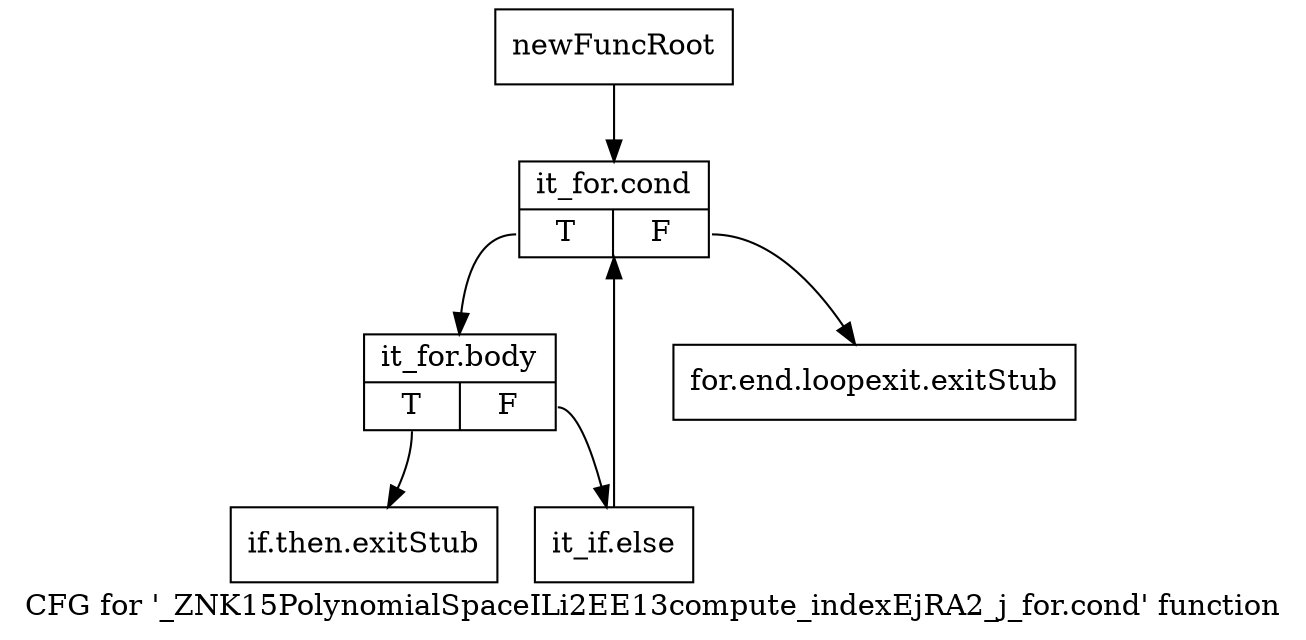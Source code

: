 digraph "CFG for '_ZNK15PolynomialSpaceILi2EE13compute_indexEjRA2_j_for.cond' function" {
	label="CFG for '_ZNK15PolynomialSpaceILi2EE13compute_indexEjRA2_j_for.cond' function";

	Node0x963f1d0 [shape=record,label="{newFuncRoot}"];
	Node0x963f1d0 -> Node0x963f2c0;
	Node0x963f220 [shape=record,label="{for.end.loopexit.exitStub}"];
	Node0x963f270 [shape=record,label="{if.then.exitStub}"];
	Node0x963f2c0 [shape=record,label="{it_for.cond|{<s0>T|<s1>F}}"];
	Node0x963f2c0:s0 -> Node0x963f310;
	Node0x963f2c0:s1 -> Node0x963f220;
	Node0x963f310 [shape=record,label="{it_for.body|{<s0>T|<s1>F}}"];
	Node0x963f310:s0 -> Node0x963f270;
	Node0x963f310:s1 -> Node0x963f360;
	Node0x963f360 [shape=record,label="{it_if.else}"];
	Node0x963f360 -> Node0x963f2c0;
}
